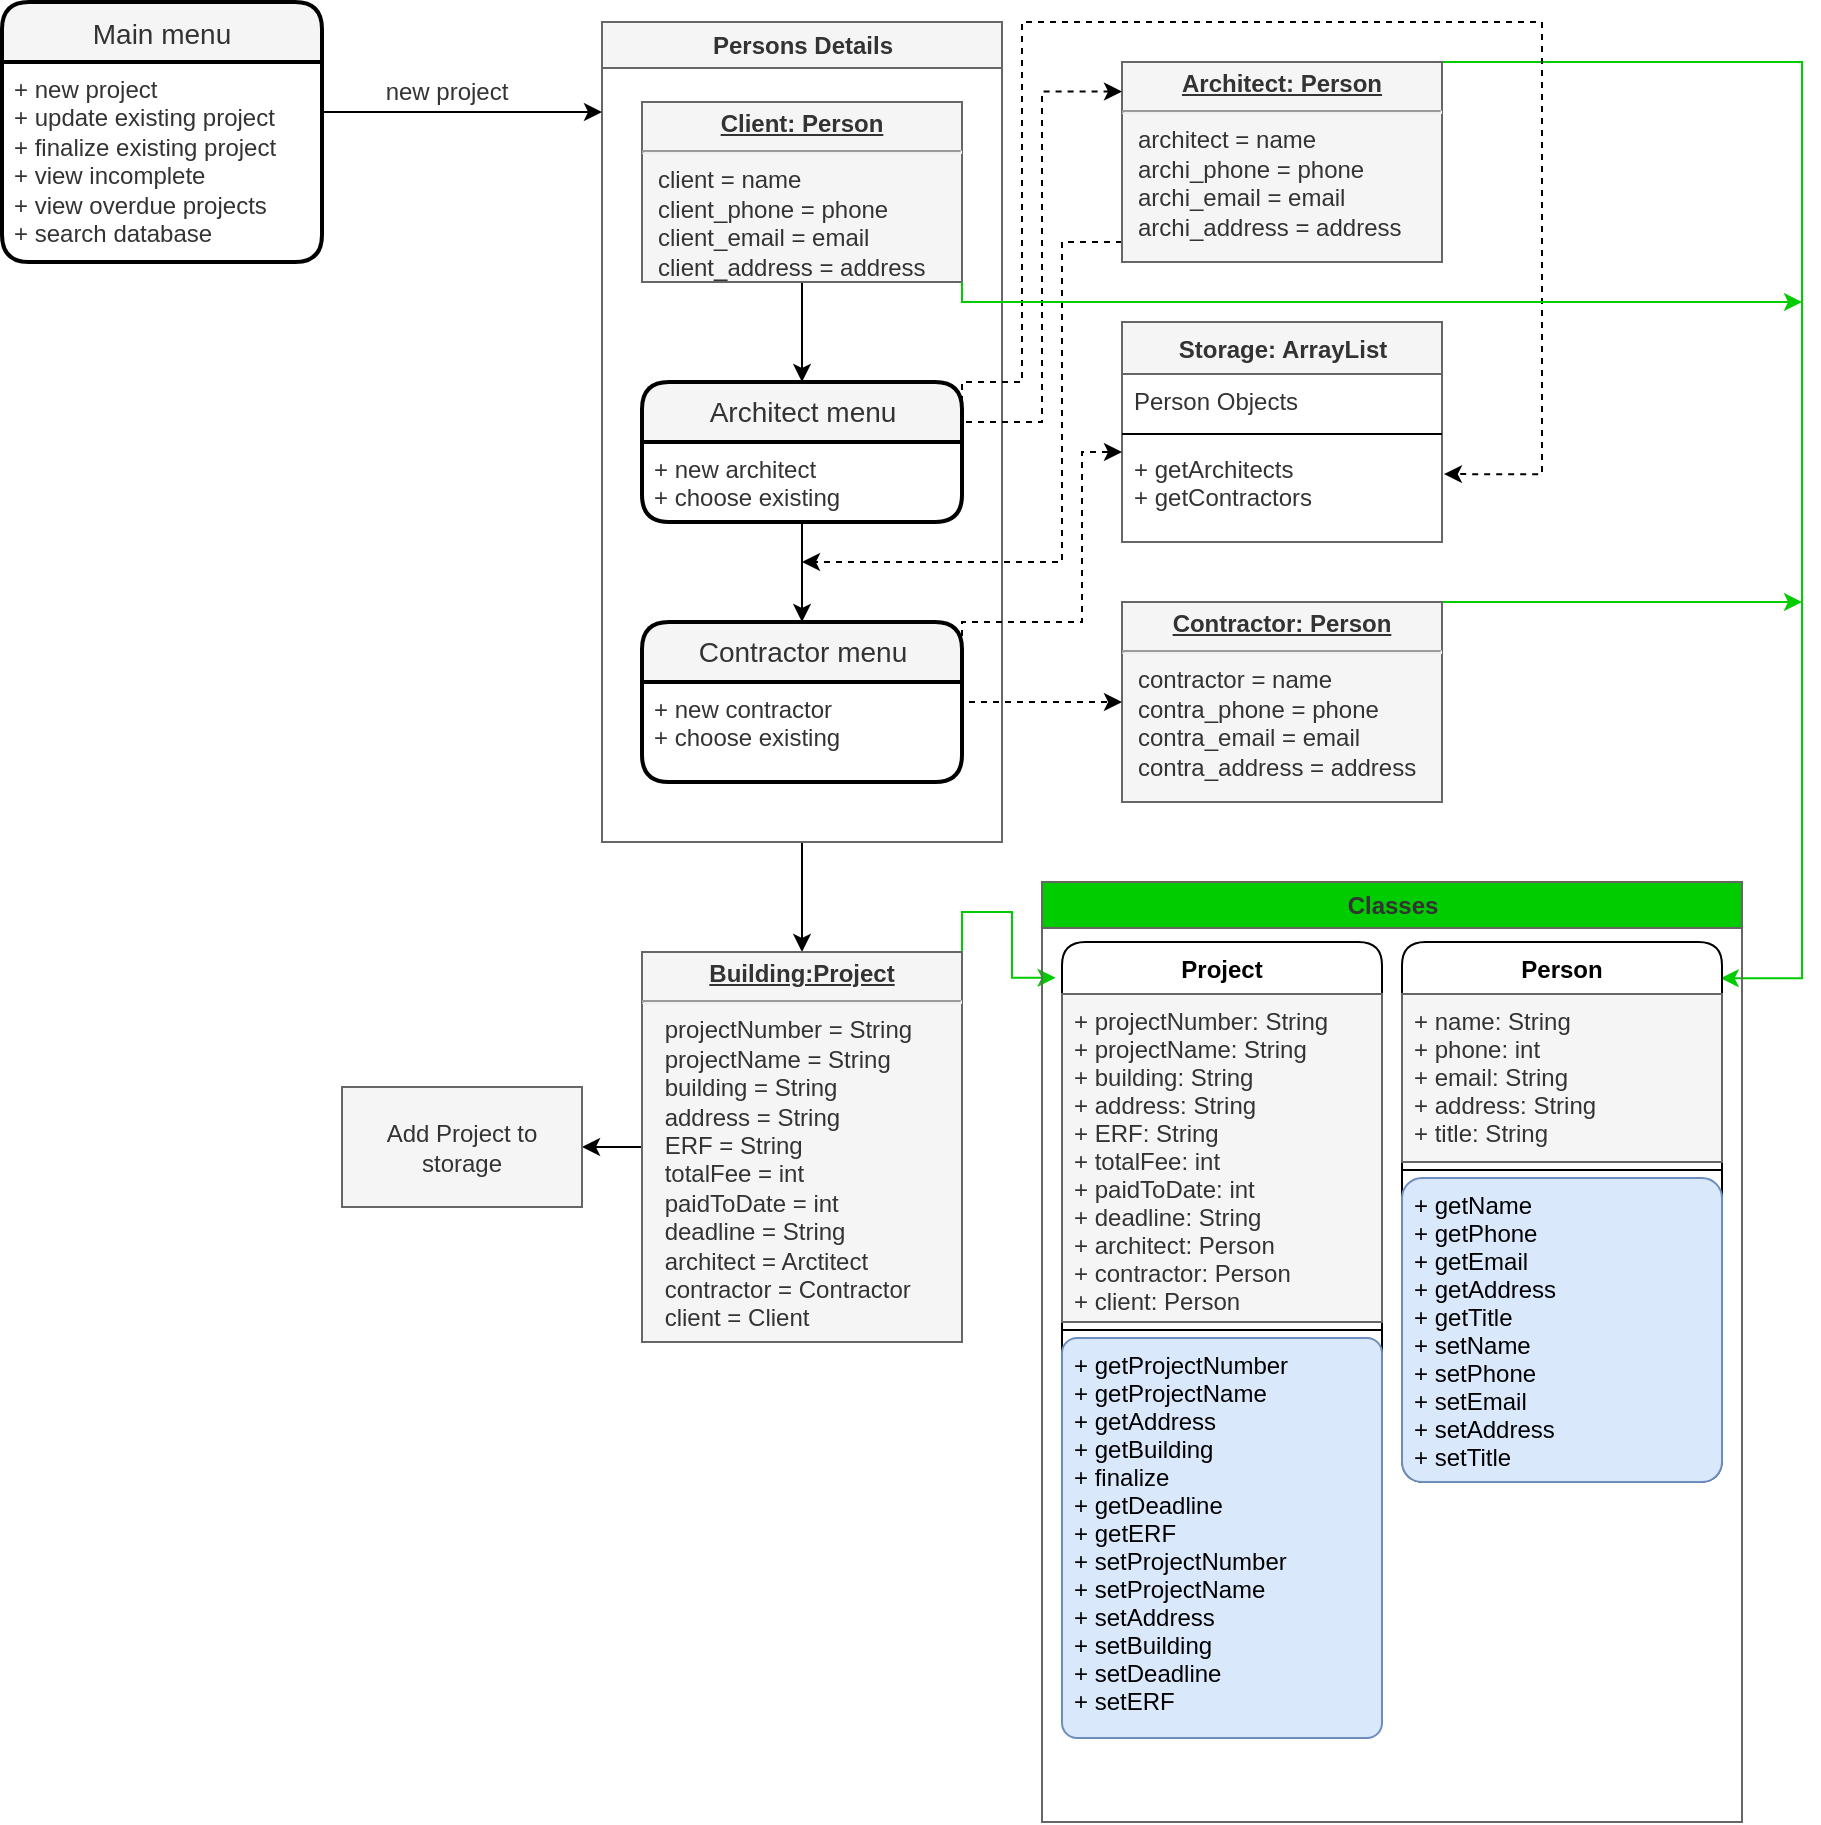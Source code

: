 <mxfile version="19.0.0" type="device"><diagram id="nDXU6nIPk9Gtarkk860A" name="Page-2"><mxGraphModel dx="907" dy="679" grid="1" gridSize="10" guides="1" tooltips="1" connect="1" arrows="1" fold="1" page="1" pageScale="1" pageWidth="850" pageHeight="1100" math="0" shadow="0"><root><mxCell id="0"/><mxCell id="1" parent="0"/><mxCell id="a3lLmwdc4pysSsqDvN7r-3" value="Main menu" style="swimlane;childLayout=stackLayout;horizontal=1;startSize=30;horizontalStack=0;rounded=1;fontSize=14;fontStyle=0;strokeWidth=2;resizeParent=0;resizeLast=1;shadow=0;dashed=0;align=center;fontFamily=Helvetica;fontColor=#333333;fillColor=#f5f5f5;gradientColor=none;spacingTop=0;" parent="1" vertex="1"><mxGeometry x="30" y="30" width="160" height="130" as="geometry"/></mxCell><mxCell id="a3lLmwdc4pysSsqDvN7r-4" value="+ new project&lt;br&gt;+ update existing project&lt;br&gt;+ finalize existing project&lt;br&gt;+ view incomplete&lt;br&gt;+ view overdue projects&lt;br&gt;+ search database&lt;br&gt;" style="align=left;strokeColor=none;fillColor=none;spacingLeft=4;fontSize=12;verticalAlign=top;resizable=0;rotatable=0;part=1;rounded=0;fontFamily=Helvetica;fontColor=#333333;spacingTop=0;spacing=2;html=1;" parent="a3lLmwdc4pysSsqDvN7r-3" vertex="1"><mxGeometry y="30" width="160" height="100" as="geometry"/></mxCell><mxCell id="hHUKFIitbtfXb7WI2SYV-1" style="edgeStyle=orthogonalEdgeStyle;rounded=0;orthogonalLoop=1;jettySize=auto;html=1;exitX=0.5;exitY=1;exitDx=0;exitDy=0;entryX=0.5;entryY=0;entryDx=0;entryDy=0;fontFamily=Helvetica;fontSize=12;fontColor=#333333;" parent="1" source="LdJQKGnfTu7UlRsKJp0C-3" target="fiIkpnSjo4N8_rKNe1C2-37" edge="1"><mxGeometry relative="1" as="geometry"/></mxCell><mxCell id="LdJQKGnfTu7UlRsKJp0C-3" value="Persons Details" style="swimlane;rounded=0;fontFamily=Helvetica;fontSize=12;fontColor=#333333;strokeColor=#666666;fillColor=#f5f5f5;gradientColor=none;html=1;" parent="1" vertex="1"><mxGeometry x="330" y="40" width="200" height="410" as="geometry"/></mxCell><mxCell id="fiIkpnSjo4N8_rKNe1C2-24" style="edgeStyle=orthogonalEdgeStyle;rounded=0;orthogonalLoop=1;jettySize=auto;html=1;exitX=0.5;exitY=1;exitDx=0;exitDy=0;entryX=0.5;entryY=0;entryDx=0;entryDy=0;fontFamily=Helvetica;fontSize=12;fontColor=#333333;startSize=26;" parent="LdJQKGnfTu7UlRsKJp0C-3" source="LdJQKGnfTu7UlRsKJp0C-4" target="fiIkpnSjo4N8_rKNe1C2-1" edge="1"><mxGeometry relative="1" as="geometry"/></mxCell><mxCell id="LdJQKGnfTu7UlRsKJp0C-4" value="&lt;p style=&quot;margin:0px;margin-top:4px;text-align:center;text-decoration:underline;&quot;&gt;&lt;b&gt;Client: Person&lt;/b&gt;&lt;/p&gt;&lt;hr&gt;&lt;p style=&quot;margin:0px;margin-left:8px;&quot;&gt;client = name&lt;br&gt;client_phone = phone&lt;br&gt;client_email = email&lt;/p&gt;&lt;p style=&quot;margin:0px;margin-left:8px;&quot;&gt;client_address = address&lt;/p&gt;" style="verticalAlign=top;align=left;overflow=fill;fontSize=12;fontFamily=Helvetica;html=1;rounded=0;fontColor=#333333;strokeColor=#666666;fillColor=#f5f5f5;gradientColor=none;" parent="LdJQKGnfTu7UlRsKJp0C-3" vertex="1"><mxGeometry x="20" y="40" width="160" height="90" as="geometry"/></mxCell><mxCell id="fiIkpnSjo4N8_rKNe1C2-1" value="Architect menu" style="swimlane;childLayout=stackLayout;horizontal=1;startSize=30;horizontalStack=0;rounded=1;fontSize=14;fontStyle=0;strokeWidth=2;resizeParent=0;resizeLast=1;shadow=0;dashed=0;align=center;fontFamily=Helvetica;fontColor=#333333;fillColor=#f5f5f5;gradientColor=none;html=1;" parent="LdJQKGnfTu7UlRsKJp0C-3" vertex="1"><mxGeometry x="20" y="180" width="160" height="70" as="geometry"/></mxCell><mxCell id="fiIkpnSjo4N8_rKNe1C2-2" value="+ new architect&lt;br&gt;+ choose existing" style="align=left;strokeColor=none;fillColor=none;spacingLeft=4;fontSize=12;verticalAlign=top;resizable=0;rotatable=0;part=1;rounded=0;fontFamily=Helvetica;fontColor=#333333;html=1;" parent="fiIkpnSjo4N8_rKNe1C2-1" vertex="1"><mxGeometry y="30" width="160" height="40" as="geometry"/></mxCell><mxCell id="fiIkpnSjo4N8_rKNe1C2-3" value="Contractor menu" style="swimlane;childLayout=stackLayout;horizontal=1;startSize=30;horizontalStack=0;rounded=1;fontSize=14;fontStyle=0;strokeWidth=2;resizeParent=0;resizeLast=1;shadow=0;dashed=0;align=center;fontFamily=Helvetica;fontColor=#333333;fillColor=#f5f5f5;gradientColor=none;html=1;" parent="LdJQKGnfTu7UlRsKJp0C-3" vertex="1"><mxGeometry x="20" y="300" width="160" height="80" as="geometry"/></mxCell><mxCell id="fiIkpnSjo4N8_rKNe1C2-4" value="+ new contractor&lt;br&gt;+ choose existing" style="align=left;strokeColor=none;fillColor=none;spacingLeft=4;fontSize=12;verticalAlign=top;resizable=0;rotatable=0;part=1;rounded=0;fontFamily=Helvetica;fontColor=#333333;html=1;" parent="fiIkpnSjo4N8_rKNe1C2-3" vertex="1"><mxGeometry y="30" width="160" height="50" as="geometry"/></mxCell><mxCell id="fiIkpnSjo4N8_rKNe1C2-25" style="edgeStyle=orthogonalEdgeStyle;rounded=0;orthogonalLoop=1;jettySize=auto;html=1;exitX=0.5;exitY=1;exitDx=0;exitDy=0;entryX=0.5;entryY=0;entryDx=0;entryDy=0;fontFamily=Helvetica;fontSize=12;fontColor=#333333;startSize=26;" parent="LdJQKGnfTu7UlRsKJp0C-3" source="fiIkpnSjo4N8_rKNe1C2-2" target="fiIkpnSjo4N8_rKNe1C2-3" edge="1"><mxGeometry relative="1" as="geometry"/></mxCell><mxCell id="fiIkpnSjo4N8_rKNe1C2-27" style="edgeStyle=orthogonalEdgeStyle;rounded=0;orthogonalLoop=1;jettySize=auto;html=1;exitX=0.5;exitY=1;exitDx=0;exitDy=0;dashed=1;fontFamily=Helvetica;fontSize=12;fontColor=#333333;startSize=26;" parent="1" source="fiIkpnSjo4N8_rKNe1C2-5" edge="1"><mxGeometry relative="1" as="geometry"><mxPoint x="430" y="310" as="targetPoint"/><Array as="points"><mxPoint x="560" y="150"/><mxPoint x="560" y="310"/></Array></mxGeometry></mxCell><mxCell id="RqgV7x64vquj928Fi6X7-8" style="edgeStyle=orthogonalEdgeStyle;rounded=0;orthogonalLoop=1;jettySize=auto;html=1;exitX=1;exitY=0;exitDx=0;exitDy=0;entryX=0.996;entryY=0.067;entryDx=0;entryDy=0;entryPerimeter=0;fontFamily=Helvetica;fontSize=12;fontColor=#333333;strokeColor=#00CC00;" parent="1" source="fiIkpnSjo4N8_rKNe1C2-5" target="4Hi4AVLUp1ZY5DDWpF0U-1" edge="1"><mxGeometry relative="1" as="geometry"><Array as="points"><mxPoint x="930" y="60"/><mxPoint x="930" y="518"/></Array></mxGeometry></mxCell><mxCell id="fiIkpnSjo4N8_rKNe1C2-5" value="&lt;p style=&quot;margin:0px;margin-top:4px;text-align:center;text-decoration:underline;&quot;&gt;&lt;b&gt;Architect: Person&lt;/b&gt;&lt;/p&gt;&lt;hr&gt;&lt;p style=&quot;margin: 0px 0px 0px 8px;&quot;&gt;architect = name&lt;br&gt;archi_phone = phone&lt;br&gt;archi_email = email&lt;/p&gt;&lt;p style=&quot;margin: 0px 0px 0px 8px;&quot;&gt;archi_address = address&lt;/p&gt;" style="verticalAlign=top;align=left;overflow=fill;fontSize=12;fontFamily=Helvetica;html=1;rounded=0;fontColor=#333333;strokeColor=#666666;fillColor=#f5f5f5;gradientColor=none;" parent="1" vertex="1"><mxGeometry x="590" y="60" width="160" height="100" as="geometry"/></mxCell><mxCell id="RqgV7x64vquj928Fi6X7-9" style="edgeStyle=orthogonalEdgeStyle;rounded=0;orthogonalLoop=1;jettySize=auto;html=1;exitX=1;exitY=0;exitDx=0;exitDy=0;fontFamily=Helvetica;fontSize=12;fontColor=#333333;strokeColor=#00CC00;" parent="1" source="fiIkpnSjo4N8_rKNe1C2-6" edge="1"><mxGeometry relative="1" as="geometry"><mxPoint x="930" y="330" as="targetPoint"/><Array as="points"><mxPoint x="790" y="330"/><mxPoint x="790" y="330"/></Array></mxGeometry></mxCell><mxCell id="fiIkpnSjo4N8_rKNe1C2-6" value="&lt;p style=&quot;margin:0px;margin-top:4px;text-align:center;text-decoration:underline;&quot;&gt;&lt;b&gt;Contractor: Person&lt;/b&gt;&lt;/p&gt;&lt;hr&gt;&lt;p style=&quot;margin: 0px 0px 0px 8px;&quot;&gt;contractor = name&lt;br&gt;contra_phone = phone&lt;br&gt;contra_email = email&lt;/p&gt;&lt;p style=&quot;margin: 0px 0px 0px 8px;&quot;&gt;contra_address = address&lt;/p&gt;" style="verticalAlign=top;align=left;overflow=fill;fontSize=12;fontFamily=Helvetica;html=1;rounded=0;fontColor=#333333;strokeColor=#666666;fillColor=#f5f5f5;gradientColor=none;" parent="1" vertex="1"><mxGeometry x="590" y="330" width="160" height="100" as="geometry"/></mxCell><mxCell id="fiIkpnSjo4N8_rKNe1C2-14" value="Storage: ArrayList" style="swimlane;fontStyle=1;align=center;verticalAlign=top;childLayout=stackLayout;horizontal=1;startSize=26;horizontalStack=0;resizeParent=1;resizeParentMax=0;resizeLast=0;collapsible=1;marginBottom=0;rounded=0;fontFamily=Helvetica;fontSize=12;fontColor=#333333;strokeColor=#666666;fillColor=#f5f5f5;gradientColor=none;html=1;" parent="1" vertex="1"><mxGeometry x="590" y="190" width="160" height="110" as="geometry"/></mxCell><mxCell id="fiIkpnSjo4N8_rKNe1C2-15" value="Person Objects" style="text;strokeColor=none;fillColor=none;align=left;verticalAlign=top;spacingLeft=4;spacingRight=4;overflow=hidden;rotatable=0;points=[[0,0.5],[1,0.5]];portConstraint=eastwest;rounded=0;fontFamily=Helvetica;fontSize=12;fontColor=#333333;html=1;" parent="fiIkpnSjo4N8_rKNe1C2-14" vertex="1"><mxGeometry y="26" width="160" height="26" as="geometry"/></mxCell><mxCell id="fiIkpnSjo4N8_rKNe1C2-16" value="" style="line;strokeWidth=1;fillColor=none;align=left;verticalAlign=middle;spacingTop=-1;spacingLeft=3;spacingRight=3;rotatable=0;labelPosition=right;points=[];portConstraint=eastwest;rounded=0;fontFamily=Helvetica;fontSize=12;fontColor=#333333;html=1;" parent="fiIkpnSjo4N8_rKNe1C2-14" vertex="1"><mxGeometry y="52" width="160" height="8" as="geometry"/></mxCell><mxCell id="fiIkpnSjo4N8_rKNe1C2-17" value="+ getArchitects&lt;br&gt;+ getContractors" style="text;strokeColor=none;fillColor=none;align=left;verticalAlign=top;spacingLeft=4;spacingRight=4;overflow=hidden;rotatable=0;points=[[0,0.5],[1,0.5]];portConstraint=eastwest;rounded=0;fontFamily=Helvetica;fontSize=12;fontColor=#333333;html=1;" parent="fiIkpnSjo4N8_rKNe1C2-14" vertex="1"><mxGeometry y="60" width="160" height="50" as="geometry"/></mxCell><mxCell id="fiIkpnSjo4N8_rKNe1C2-18" style="edgeStyle=orthogonalEdgeStyle;rounded=0;orthogonalLoop=1;jettySize=auto;html=1;exitX=1;exitY=0.75;exitDx=0;exitDy=0;entryX=0;entryY=0.148;entryDx=0;entryDy=0;entryPerimeter=0;fontFamily=Helvetica;fontSize=12;fontColor=#333333;startSize=26;dashed=1;" parent="1" source="fiIkpnSjo4N8_rKNe1C2-2" target="fiIkpnSjo4N8_rKNe1C2-5" edge="1"><mxGeometry relative="1" as="geometry"><Array as="points"><mxPoint x="510" y="240"/><mxPoint x="550" y="240"/><mxPoint x="550" y="75"/></Array></mxGeometry></mxCell><mxCell id="fiIkpnSjo4N8_rKNe1C2-19" style="edgeStyle=orthogonalEdgeStyle;rounded=0;orthogonalLoop=1;jettySize=auto;html=1;exitX=1;exitY=0.25;exitDx=0;exitDy=0;entryX=0;entryY=0.5;entryDx=0;entryDy=0;fontFamily=Helvetica;fontSize=12;fontColor=#333333;startSize=26;dashed=1;" parent="1" source="fiIkpnSjo4N8_rKNe1C2-4" target="fiIkpnSjo4N8_rKNe1C2-6" edge="1"><mxGeometry relative="1" as="geometry"><Array as="points"><mxPoint x="510" y="380"/></Array></mxGeometry></mxCell><mxCell id="fiIkpnSjo4N8_rKNe1C2-21" style="edgeStyle=orthogonalEdgeStyle;rounded=0;orthogonalLoop=1;jettySize=auto;html=1;entryX=1.006;entryY=0.321;entryDx=0;entryDy=0;entryPerimeter=0;fontFamily=Helvetica;fontSize=12;fontColor=#333333;dashed=1;" parent="1" target="fiIkpnSjo4N8_rKNe1C2-17" edge="1"><mxGeometry relative="1" as="geometry"><mxPoint x="510" y="230" as="sourcePoint"/><Array as="points"><mxPoint x="510" y="220"/><mxPoint x="540" y="220"/><mxPoint x="540" y="40"/><mxPoint x="800" y="40"/><mxPoint x="800" y="266"/></Array></mxGeometry></mxCell><mxCell id="fiIkpnSjo4N8_rKNe1C2-22" style="edgeStyle=orthogonalEdgeStyle;rounded=0;orthogonalLoop=1;jettySize=auto;html=1;exitX=1;exitY=0.5;exitDx=0;exitDy=0;fontFamily=Helvetica;fontSize=12;fontColor=#333333;startSize=26;dashed=1;" parent="1" source="fiIkpnSjo4N8_rKNe1C2-4" target="fiIkpnSjo4N8_rKNe1C2-17" edge="1"><mxGeometry relative="1" as="geometry"><Array as="points"><mxPoint x="510" y="340"/><mxPoint x="570" y="340"/><mxPoint x="570" y="255"/></Array></mxGeometry></mxCell><mxCell id="fiIkpnSjo4N8_rKNe1C2-32" style="edgeStyle=orthogonalEdgeStyle;rounded=0;orthogonalLoop=1;jettySize=auto;html=1;exitX=1;exitY=0.25;exitDx=0;exitDy=0;fontFamily=Helvetica;fontSize=12;fontColor=#333333;" parent="1" source="a3lLmwdc4pysSsqDvN7r-4" edge="1"><mxGeometry relative="1" as="geometry"><mxPoint x="330" y="85" as="targetPoint"/><Array as="points"><mxPoint x="310" y="85"/><mxPoint x="310" y="85"/></Array></mxGeometry></mxCell><mxCell id="fiIkpnSjo4N8_rKNe1C2-33" value="new project" style="edgeLabel;html=1;align=center;verticalAlign=middle;resizable=0;points=[];fontSize=12;fontFamily=Helvetica;fontColor=#333333;" parent="fiIkpnSjo4N8_rKNe1C2-32" vertex="1" connectable="0"><mxGeometry x="-0.118" y="-2" relative="1" as="geometry"><mxPoint y="-12" as="offset"/></mxGeometry></mxCell><mxCell id="hHUKFIitbtfXb7WI2SYV-5" value="" style="edgeStyle=orthogonalEdgeStyle;rounded=0;orthogonalLoop=1;jettySize=auto;html=1;fontFamily=Helvetica;fontSize=12;fontColor=#333333;" parent="1" source="fiIkpnSjo4N8_rKNe1C2-37" target="hHUKFIitbtfXb7WI2SYV-4" edge="1"><mxGeometry relative="1" as="geometry"/></mxCell><mxCell id="RqgV7x64vquj928Fi6X7-10" style="edgeStyle=orthogonalEdgeStyle;rounded=0;orthogonalLoop=1;jettySize=auto;html=1;exitX=1;exitY=0;exitDx=0;exitDy=0;entryX=-0.02;entryY=0.045;entryDx=0;entryDy=0;entryPerimeter=0;fontFamily=Helvetica;fontSize=12;fontColor=#333333;strokeColor=#00CC00;" parent="1" source="fiIkpnSjo4N8_rKNe1C2-37" target="RqgV7x64vquj928Fi6X7-1" edge="1"><mxGeometry relative="1" as="geometry"/></mxCell><mxCell id="fiIkpnSjo4N8_rKNe1C2-37" value="&lt;p style=&quot;margin:0px;margin-top:4px;text-align:center;text-decoration:underline;&quot;&gt;&lt;b&gt;Building:Project&lt;/b&gt;&lt;/p&gt;&lt;hr&gt;&lt;p style=&quot;margin:0px;margin-left:8px;&quot;&gt;&amp;nbsp;projectNumber = String&lt;br style=&quot;padding: 0px; margin: 0px;&quot;&gt;&amp;nbsp;projectName = String&lt;br style=&quot;padding: 0px; margin: 0px;&quot;&gt;&amp;nbsp;building = String&lt;br style=&quot;padding: 0px; margin: 0px;&quot;&gt;&amp;nbsp;address = String&lt;br style=&quot;padding: 0px; margin: 0px;&quot;&gt;&amp;nbsp;ERF = String&lt;br style=&quot;padding: 0px; margin: 0px;&quot;&gt;&amp;nbsp;totalFee = int&lt;br style=&quot;padding: 0px; margin: 0px;&quot;&gt;&amp;nbsp;paidToDate = int&lt;br style=&quot;padding: 0px; margin: 0px;&quot;&gt;&amp;nbsp;deadline = String&lt;br style=&quot;padding: 0px; margin: 0px;&quot;&gt;&amp;nbsp;architect = Arctitect&lt;br style=&quot;padding: 0px; margin: 0px;&quot;&gt;&amp;nbsp;contractor = Contractor&lt;br style=&quot;padding: 0px; margin: 0px;&quot;&gt;&amp;nbsp;client = Client&lt;/p&gt;&lt;div style=&quot;padding: 0px; margin: 0px;&quot;&gt;&lt;br style=&quot;padding: 0px; margin: 0px;&quot;&gt;&lt;/div&gt;" style="verticalAlign=top;align=left;overflow=fill;fontSize=12;fontFamily=Helvetica;html=1;rounded=0;fontColor=#333333;strokeColor=#666666;fillColor=#f5f5f5;gradientColor=none;" parent="1" vertex="1"><mxGeometry x="350" y="505" width="160" height="195" as="geometry"/></mxCell><mxCell id="hHUKFIitbtfXb7WI2SYV-4" value="Add Project to storage" style="rounded=0;whiteSpace=wrap;html=1;fontFamily=Helvetica;fontSize=12;fontColor=#333333;strokeColor=#666666;fillColor=#f5f5f5;gradientColor=none;" parent="1" vertex="1"><mxGeometry x="200" y="572.5" width="120" height="60" as="geometry"/></mxCell><mxCell id="RqgV7x64vquj928Fi6X7-6" value="Classes" style="swimlane;rounded=0;fontFamily=Helvetica;fontSize=12;fontColor=#333333;strokeColor=#666666;fillColor=#00CC00;gradientColor=none;html=1;" parent="1" vertex="1"><mxGeometry x="550" y="470" width="350" height="470" as="geometry"/></mxCell><mxCell id="RqgV7x64vquj928Fi6X7-1" value="Project" style="swimlane;fontStyle=1;align=center;verticalAlign=top;childLayout=stackLayout;horizontal=1;startSize=26;horizontalStack=0;resizeParent=1;resizeParentMax=0;resizeLast=0;collapsible=1;marginBottom=0;rounded=1;swimlaneLine=1;sketch=0;" parent="RqgV7x64vquj928Fi6X7-6" vertex="1"><mxGeometry x="10" y="30" width="160" height="398" as="geometry"><mxRectangle x="540" y="30" width="70" height="26" as="alternateBounds"/></mxGeometry></mxCell><mxCell id="RqgV7x64vquj928Fi6X7-2" value="+ projectNumber: String&#10;+ projectName: String&#10;+ building: String&#10;+ address: String&#10;+ ERF: String&#10;+ totalFee: int&#10;+ paidToDate: int&#10;+ deadline: String&#10;+ architect: Person&#10;+ contractor: Person&#10;+ client: Person&#10;" style="text;strokeColor=#666666;fillColor=#f5f5f5;align=left;verticalAlign=top;spacingLeft=4;spacingRight=4;overflow=hidden;rotatable=0;points=[[0,0.5],[1,0.5]];portConstraint=eastwest;fontColor=#333333;rounded=0;glass=0;" parent="RqgV7x64vquj928Fi6X7-1" vertex="1"><mxGeometry y="26" width="160" height="164" as="geometry"/></mxCell><mxCell id="RqgV7x64vquj928Fi6X7-3" value="" style="line;strokeWidth=1;fillColor=none;align=left;verticalAlign=middle;spacingTop=-1;spacingLeft=3;spacingRight=3;rotatable=0;labelPosition=right;points=[];portConstraint=eastwest;" parent="RqgV7x64vquj928Fi6X7-1" vertex="1"><mxGeometry y="190" width="160" height="8" as="geometry"/></mxCell><mxCell id="RqgV7x64vquj928Fi6X7-4" value="+ getProjectNumber&#10;+ getProjectName&#10;+ getAddress&#10;+ getBuilding&#10;+ finalize&#10;+ getDeadline&#10;+ getERF&#10;+ setProjectNumber&#10;+ setProjectName&#10;+ setAddress&#10;+ setBuilding&#10;+ setDeadline&#10;+ setERF" style="text;strokeColor=#6c8ebf;fillColor=#dae8fc;align=left;verticalAlign=top;spacingLeft=4;spacingRight=4;overflow=hidden;rotatable=0;points=[[0,0.5],[1,0.5]];portConstraint=eastwest;rounded=1;arcSize=15;absoluteArcSize=1;" parent="RqgV7x64vquj928Fi6X7-1" vertex="1"><mxGeometry y="198" width="160" height="200" as="geometry"/></mxCell><mxCell id="4Hi4AVLUp1ZY5DDWpF0U-1" value="Person" style="swimlane;fontStyle=1;align=center;verticalAlign=top;childLayout=stackLayout;horizontal=1;startSize=26;horizontalStack=0;resizeParent=1;resizeParentMax=0;resizeLast=0;collapsible=1;marginBottom=0;rounded=1;fontFamily=Helvetica;fontSize=12;" parent="RqgV7x64vquj928Fi6X7-6" vertex="1"><mxGeometry x="180" y="30" width="160" height="270" as="geometry"/></mxCell><mxCell id="4Hi4AVLUp1ZY5DDWpF0U-2" value="+ name: String&#10;+ phone: int&#10;+ email: String&#10;+ address: String&#10;+ title: String" style="text;strokeColor=#666666;fillColor=#f5f5f5;align=left;verticalAlign=top;spacingLeft=4;spacingRight=4;overflow=hidden;rotatable=0;points=[[0,0.5],[1,0.5]];portConstraint=eastwest;rounded=0;fontFamily=Helvetica;fontSize=12;fontColor=#333333;" parent="4Hi4AVLUp1ZY5DDWpF0U-1" vertex="1"><mxGeometry y="26" width="160" height="84" as="geometry"/></mxCell><mxCell id="4Hi4AVLUp1ZY5DDWpF0U-3" value="" style="line;strokeWidth=1;fillColor=none;align=left;verticalAlign=middle;spacingTop=-1;spacingLeft=3;spacingRight=3;rotatable=0;labelPosition=right;points=[];portConstraint=eastwest;rounded=1;fontFamily=Helvetica;fontSize=12;fontColor=default;" parent="4Hi4AVLUp1ZY5DDWpF0U-1" vertex="1"><mxGeometry y="110" width="160" height="8" as="geometry"/></mxCell><mxCell id="4Hi4AVLUp1ZY5DDWpF0U-4" value="+ getName&#10;+ getPhone&#10;+ getEmail&#10;+ getAddress&#10;+ getTitle&#10;+ setName&#10;+ setPhone&#10;+ setEmail&#10;+ setAddress&#10;+ setTitle" style="text;strokeColor=#6c8ebf;fillColor=#dae8fc;align=left;verticalAlign=top;spacingLeft=4;spacingRight=4;overflow=hidden;rotatable=0;points=[[0,0.5],[1,0.5]];portConstraint=eastwest;rounded=1;fontFamily=Helvetica;fontSize=12;absoluteArcSize=1;" parent="4Hi4AVLUp1ZY5DDWpF0U-1" vertex="1"><mxGeometry y="118" width="160" height="152" as="geometry"/></mxCell><mxCell id="RqgV7x64vquj928Fi6X7-11" style="edgeStyle=orthogonalEdgeStyle;rounded=0;orthogonalLoop=1;jettySize=auto;html=1;exitX=1;exitY=1;exitDx=0;exitDy=0;fontFamily=Helvetica;fontSize=12;fontColor=#333333;strokeColor=#00CC00;" parent="1" source="LdJQKGnfTu7UlRsKJp0C-4" edge="1"><mxGeometry relative="1" as="geometry"><mxPoint x="930" y="180" as="targetPoint"/><Array as="points"><mxPoint x="510" y="180"/><mxPoint x="930" y="180"/></Array></mxGeometry></mxCell></root></mxGraphModel></diagram></mxfile>